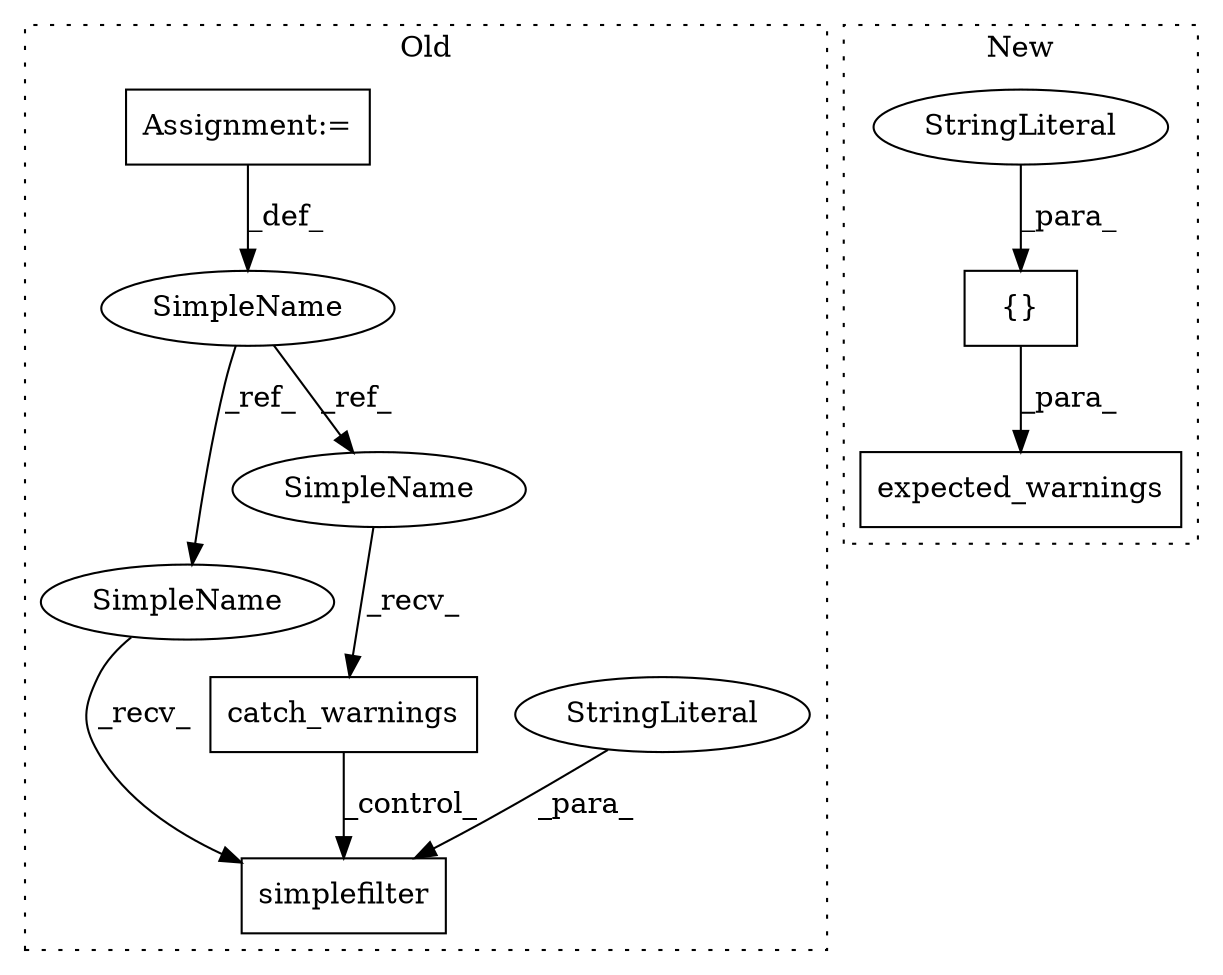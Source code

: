 digraph G {
subgraph cluster0 {
1 [label="catch_warnings" a="32" s="4193" l="16" shape="box"];
3 [label="simplefilter" a="32" s="4228,4249" l="13,1" shape="box"];
4 [label="StringLiteral" a="45" s="4241" l="8" shape="ellipse"];
5 [label="SimpleName" a="42" s="3532" l="8" shape="ellipse"];
6 [label="Assignment:=" a="7" s="3532" l="8" shape="box"];
9 [label="SimpleName" a="42" s="4219" l="8" shape="ellipse"];
10 [label="SimpleName" a="42" s="4184" l="8" shape="ellipse"];
label = "Old";
style="dotted";
}
subgraph cluster1 {
2 [label="{}" a="4" s="4775,4816" l="1,1" shape="box"];
7 [label="StringLiteral" a="45" s="4776" l="40" shape="ellipse"];
8 [label="expected_warnings" a="32" s="4745,4817" l="18,1" shape="box"];
label = "New";
style="dotted";
}
1 -> 3 [label="_control_"];
2 -> 8 [label="_para_"];
4 -> 3 [label="_para_"];
5 -> 9 [label="_ref_"];
5 -> 10 [label="_ref_"];
6 -> 5 [label="_def_"];
7 -> 2 [label="_para_"];
9 -> 3 [label="_recv_"];
10 -> 1 [label="_recv_"];
}